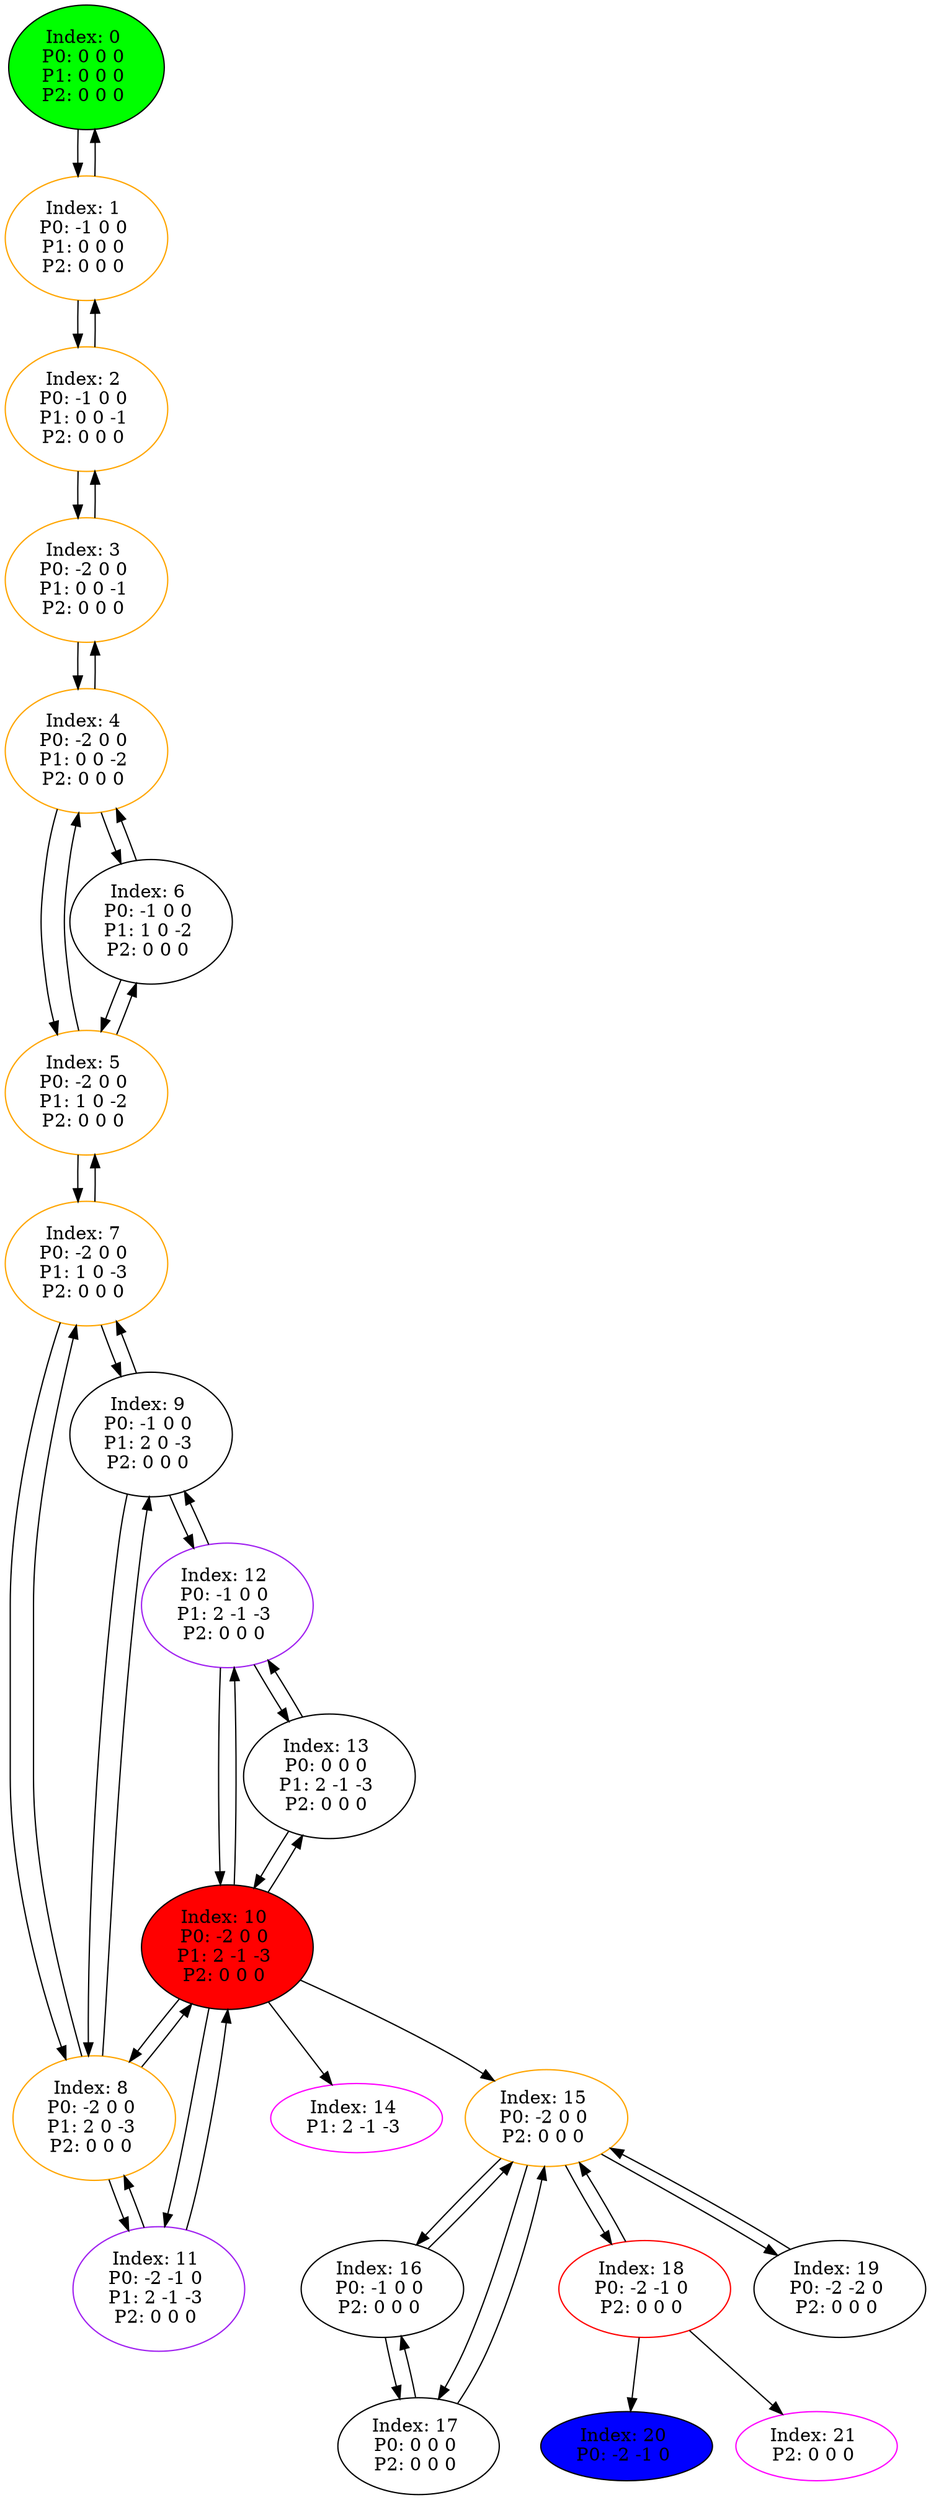 digraph G {
color = "black"
0[label = "Index: 0 
P0: 0 0 0 
P1: 0 0 0 
P2: 0 0 0 
", style="filled", fillcolor = "green"]
1[label = "Index: 1 
P0: -1 0 0 
P1: 0 0 0 
P2: 0 0 0 
", color = "orange"]
2[label = "Index: 2 
P0: -1 0 0 
P1: 0 0 -1 
P2: 0 0 0 
", color = "orange"]
3[label = "Index: 3 
P0: -2 0 0 
P1: 0 0 -1 
P2: 0 0 0 
", color = "orange"]
4[label = "Index: 4 
P0: -2 0 0 
P1: 0 0 -2 
P2: 0 0 0 
", color = "orange"]
5[label = "Index: 5 
P0: -2 0 0 
P1: 1 0 -2 
P2: 0 0 0 
", color = "orange"]
6[label = "Index: 6 
P0: -1 0 0 
P1: 1 0 -2 
P2: 0 0 0 
"]
7[label = "Index: 7 
P0: -2 0 0 
P1: 1 0 -3 
P2: 0 0 0 
", color = "orange"]
8[label = "Index: 8 
P0: -2 0 0 
P1: 2 0 -3 
P2: 0 0 0 
", color = "orange"]
9[label = "Index: 9 
P0: -1 0 0 
P1: 2 0 -3 
P2: 0 0 0 
"]
10[label = "Index: 10 
P0: -2 0 0 
P1: 2 -1 -3 
P2: 0 0 0 
", style="filled", fillcolor = "red"]
11[label = "Index: 11 
P0: -2 -1 0 
P1: 2 -1 -3 
P2: 0 0 0 
", color = "purple"]
12[label = "Index: 12 
P0: -1 0 0 
P1: 2 -1 -3 
P2: 0 0 0 
", color = "purple"]
13[label = "Index: 13 
P0: 0 0 0 
P1: 2 -1 -3 
P2: 0 0 0 
"]
14[label = "Index: 14 
P1: 2 -1 -3 
", color = "fuchsia"]
15[label = "Index: 15 
P0: -2 0 0 
P2: 0 0 0 
", color = "orange"]
16[label = "Index: 16 
P0: -1 0 0 
P2: 0 0 0 
"]
17[label = "Index: 17 
P0: 0 0 0 
P2: 0 0 0 
"]
18[label = "Index: 18 
P0: -2 -1 0 
P2: 0 0 0 
", color = "red"]
19[label = "Index: 19 
P0: -2 -2 0 
P2: 0 0 0 
"]
20[label = "Index: 20 
P0: -2 -1 0 
", style="filled", fillcolor = "blue"]
21[label = "Index: 21 
P2: 0 0 0 
", color = "fuchsia"]
0 -> 1

1 -> 0
1 -> 2

2 -> 1
2 -> 3

3 -> 2
3 -> 4

4 -> 3
4 -> 5
4 -> 6

5 -> 4
5 -> 6
5 -> 7

6 -> 4
6 -> 5

7 -> 5
7 -> 8
7 -> 9

8 -> 7
8 -> 9
8 -> 10
8 -> 11

9 -> 7
9 -> 8
9 -> 12

10 -> 8
10 -> 12
10 -> 13
10 -> 11
10 -> 15
10 -> 14

11 -> 8
11 -> 10

12 -> 9
12 -> 10
12 -> 13

13 -> 10
13 -> 12

15 -> 16
15 -> 17
15 -> 18
15 -> 19

16 -> 15
16 -> 17

17 -> 15
17 -> 16

18 -> 15
18 -> 21
18 -> 20

19 -> 15

}
